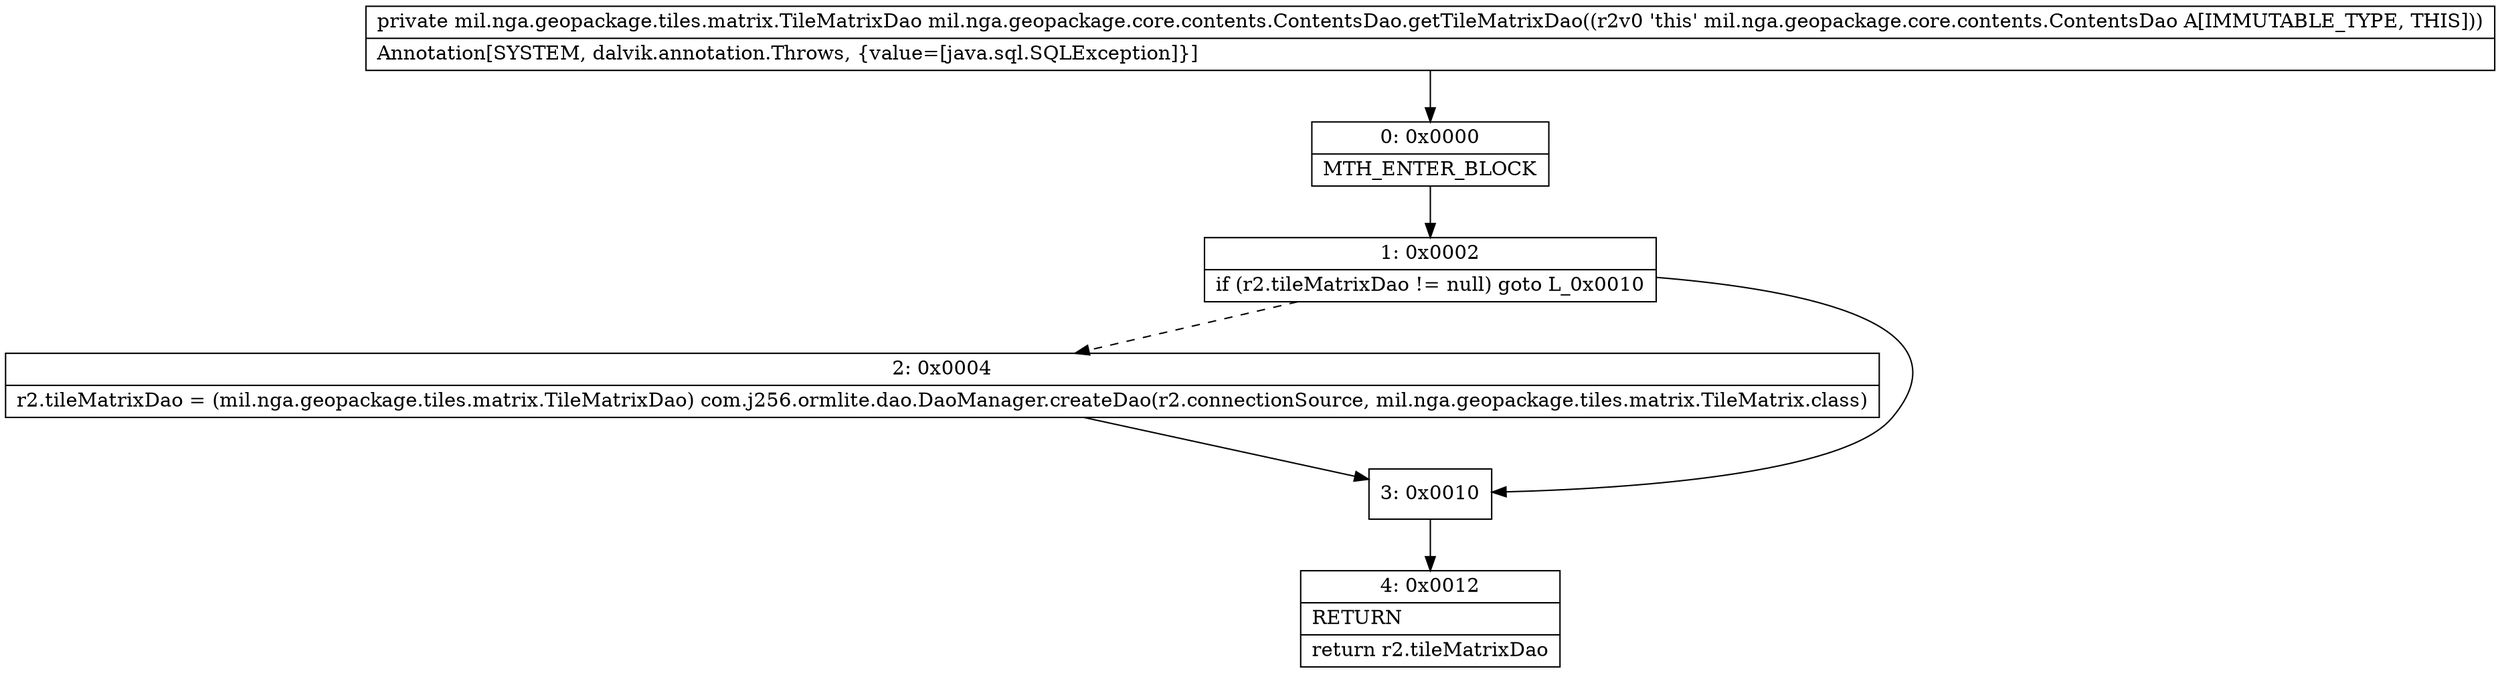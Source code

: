 digraph "CFG formil.nga.geopackage.core.contents.ContentsDao.getTileMatrixDao()Lmil\/nga\/geopackage\/tiles\/matrix\/TileMatrixDao;" {
Node_0 [shape=record,label="{0\:\ 0x0000|MTH_ENTER_BLOCK\l}"];
Node_1 [shape=record,label="{1\:\ 0x0002|if (r2.tileMatrixDao != null) goto L_0x0010\l}"];
Node_2 [shape=record,label="{2\:\ 0x0004|r2.tileMatrixDao = (mil.nga.geopackage.tiles.matrix.TileMatrixDao) com.j256.ormlite.dao.DaoManager.createDao(r2.connectionSource, mil.nga.geopackage.tiles.matrix.TileMatrix.class)\l}"];
Node_3 [shape=record,label="{3\:\ 0x0010}"];
Node_4 [shape=record,label="{4\:\ 0x0012|RETURN\l|return r2.tileMatrixDao\l}"];
MethodNode[shape=record,label="{private mil.nga.geopackage.tiles.matrix.TileMatrixDao mil.nga.geopackage.core.contents.ContentsDao.getTileMatrixDao((r2v0 'this' mil.nga.geopackage.core.contents.ContentsDao A[IMMUTABLE_TYPE, THIS]))  | Annotation[SYSTEM, dalvik.annotation.Throws, \{value=[java.sql.SQLException]\}]\l}"];
MethodNode -> Node_0;
Node_0 -> Node_1;
Node_1 -> Node_2[style=dashed];
Node_1 -> Node_3;
Node_2 -> Node_3;
Node_3 -> Node_4;
}

